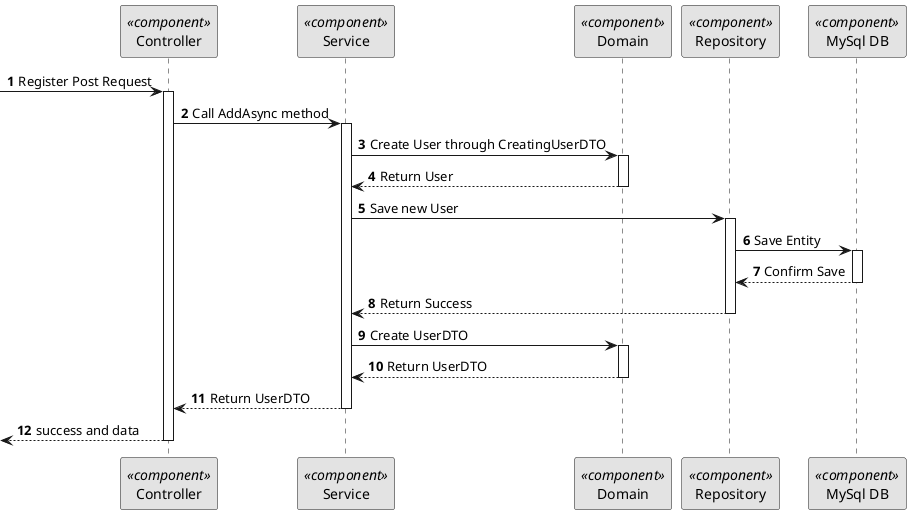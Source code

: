 @startuml 5.1.7
skinparam monochrome true
skinparam packageStyle rectangle
skinparam shadowing false

autonumber

participant "Controller" as CTRL <<component>>
participant "Service" as SERV <<component>>
participant "Domain" as DOM <<component>>
participant "Repository" as REPO <<component>>
participant "MySql DB" as BDD <<component>>

' -> CTRL: getCreateForm()
'activate CTRL
'<-- CTRL  : form
'deactivate CTRL

-> CTRL: Register Post Request
activate CTRL
CTRL -> SERV: Call AddAsync method
activate SERV

SERV -> DOM: Create User through CreatingUserDTO
activate DOM

DOM --> SERV: Return User
deactivate DOM

SERV -> REPO : Save new User
activate REPO

REPO -> BDD : Save Entity
activate BDD

BDD --> REPO : Confirm Save
deactivate BDD

REPO --> SERV : Return Success
deactivate REPO

SERV -> DOM : Create UserDTO
activate DOM

DOM --> SERV : Return UserDTO
deactivate DOM


 SERV --> CTRL : Return UserDTO
deactivate SERV

<-- CTRL  : success and data
deactivate CTRL




@enduml